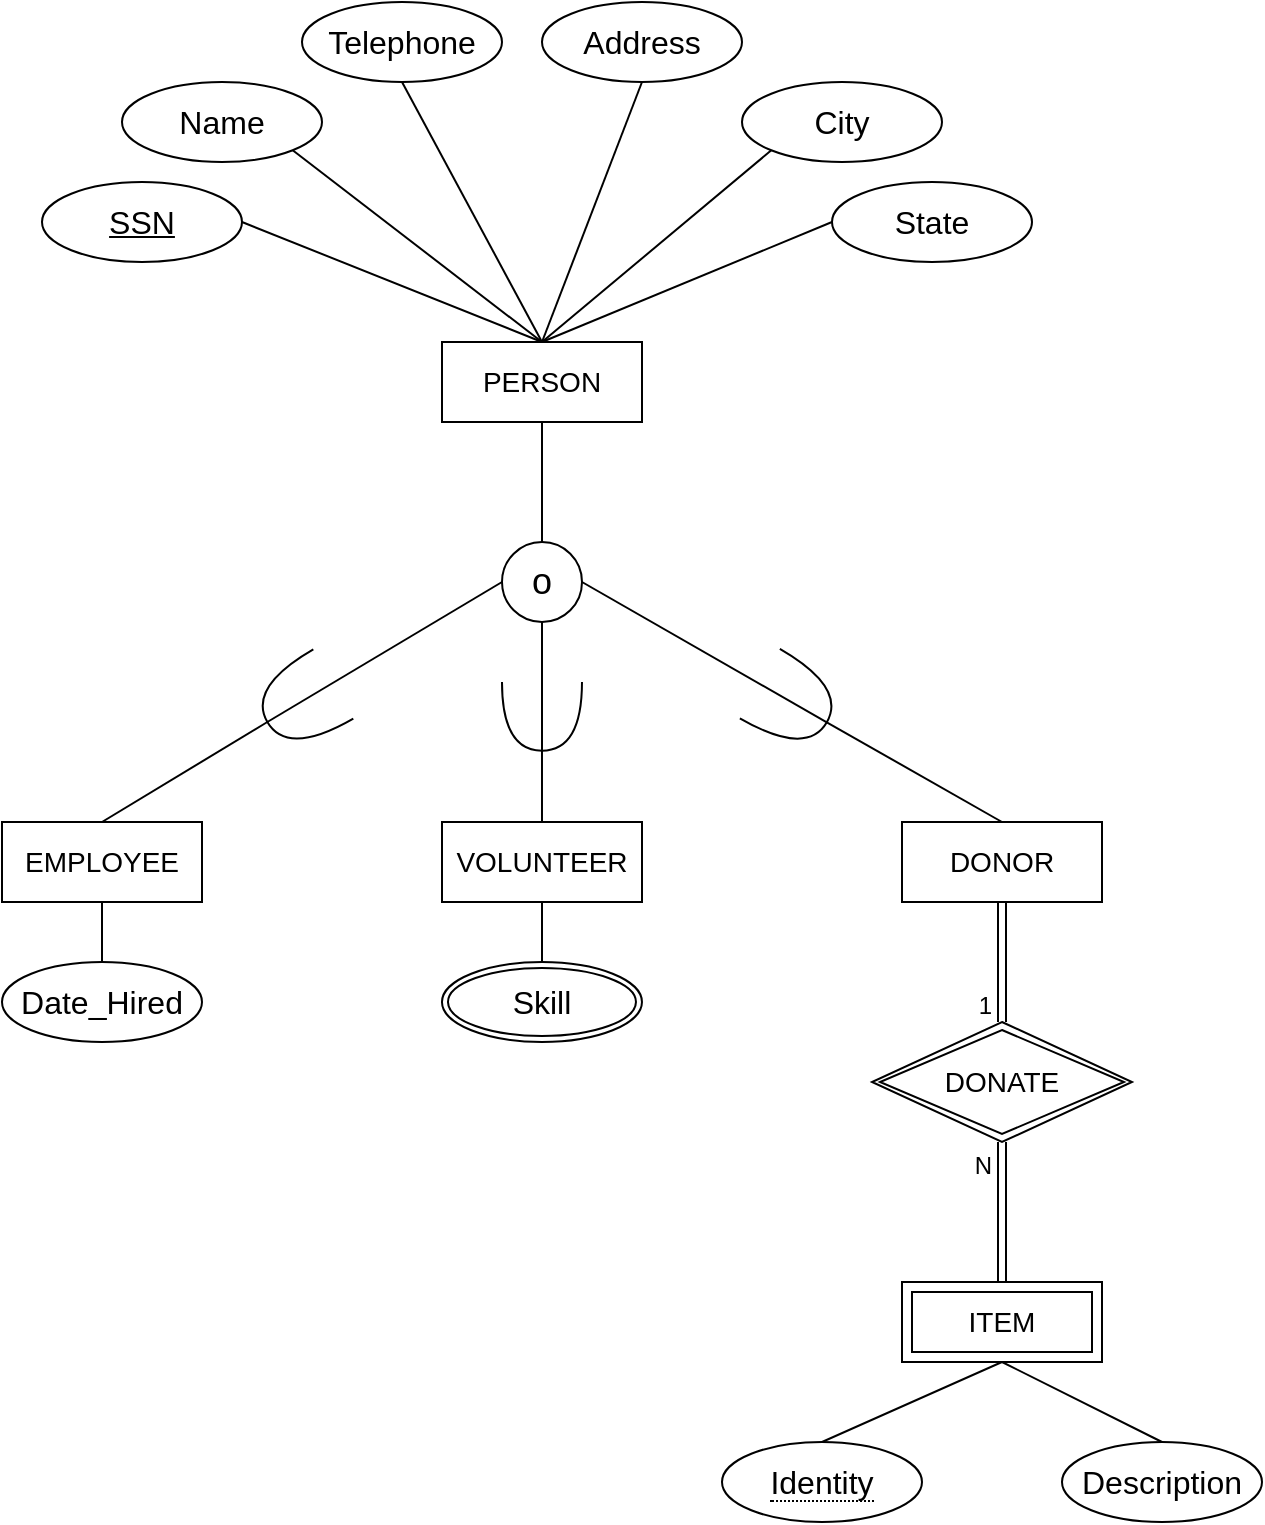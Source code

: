 <mxfile version="15.2.5" type="github">
  <diagram id="R2lEEEUBdFMjLlhIrx00" name="Page-1">
    <mxGraphModel dx="1185" dy="608" grid="1" gridSize="10" guides="1" tooltips="1" connect="1" arrows="1" fold="1" page="1" pageScale="1" pageWidth="850" pageHeight="1100" math="0" shadow="0" extFonts="Permanent Marker^https://fonts.googleapis.com/css?family=Permanent+Marker">
      <root>
        <mxCell id="0" />
        <mxCell id="1" parent="0" />
        <mxCell id="aUbExDcBJ5LjvKla5rTK-3" value="&lt;font style=&quot;font-size: 14px&quot;&gt;PERSON&lt;/font&gt;" style="whiteSpace=wrap;html=1;align=center;" parent="1" vertex="1">
          <mxGeometry x="390" y="330" width="100" height="40" as="geometry" />
        </mxCell>
        <mxCell id="aUbExDcBJ5LjvKla5rTK-4" value="&lt;font style=&quot;font-size: 14px&quot;&gt;VOLUNTEER&lt;/font&gt;" style="whiteSpace=wrap;html=1;align=center;" parent="1" vertex="1">
          <mxGeometry x="390" y="570" width="100" height="40" as="geometry" />
        </mxCell>
        <mxCell id="aUbExDcBJ5LjvKla5rTK-5" value="&lt;font style=&quot;font-size: 14px&quot;&gt;EMPLOYEE&lt;/font&gt;" style="whiteSpace=wrap;html=1;align=center;" parent="1" vertex="1">
          <mxGeometry x="170" y="570" width="100" height="40" as="geometry" />
        </mxCell>
        <mxCell id="aUbExDcBJ5LjvKla5rTK-7" value="&lt;font style=&quot;font-size: 14px&quot;&gt;DONOR&lt;/font&gt;" style="whiteSpace=wrap;html=1;align=center;" parent="1" vertex="1">
          <mxGeometry x="620" y="570" width="100" height="40" as="geometry" />
        </mxCell>
        <mxCell id="aUbExDcBJ5LjvKla5rTK-8" value="&lt;font style=&quot;font-size: 14px&quot;&gt;ITEM&lt;/font&gt;" style="shape=ext;margin=3;double=1;whiteSpace=wrap;html=1;align=center;" parent="1" vertex="1">
          <mxGeometry x="620" y="800" width="100" height="40" as="geometry" />
        </mxCell>
        <mxCell id="aUbExDcBJ5LjvKla5rTK-9" value="&lt;font style=&quot;font-size: 14px&quot;&gt;DONATE&lt;/font&gt;" style="shape=rhombus;double=1;perimeter=rhombusPerimeter;whiteSpace=wrap;html=1;align=center;" parent="1" vertex="1">
          <mxGeometry x="605" y="670" width="130" height="60" as="geometry" />
        </mxCell>
        <mxCell id="aUbExDcBJ5LjvKla5rTK-10" value="&lt;font size=&quot;3&quot;&gt;&lt;u&gt;SSN&lt;/u&gt;&lt;/font&gt;" style="ellipse;whiteSpace=wrap;html=1;align=center;" parent="1" vertex="1">
          <mxGeometry x="190" y="250" width="100" height="40" as="geometry" />
        </mxCell>
        <mxCell id="aUbExDcBJ5LjvKla5rTK-11" value="&lt;font size=&quot;3&quot;&gt;Name&lt;/font&gt;" style="ellipse;whiteSpace=wrap;html=1;align=center;" parent="1" vertex="1">
          <mxGeometry x="230" y="200" width="100" height="40" as="geometry" />
        </mxCell>
        <mxCell id="aUbExDcBJ5LjvKla5rTK-12" value="&lt;font size=&quot;3&quot;&gt;Address&lt;/font&gt;" style="ellipse;whiteSpace=wrap;html=1;align=center;" parent="1" vertex="1">
          <mxGeometry x="440" y="160" width="100" height="40" as="geometry" />
        </mxCell>
        <mxCell id="aUbExDcBJ5LjvKla5rTK-13" value="&lt;font size=&quot;3&quot;&gt;City&lt;/font&gt;" style="ellipse;whiteSpace=wrap;html=1;align=center;" parent="1" vertex="1">
          <mxGeometry x="540" y="200" width="100" height="40" as="geometry" />
        </mxCell>
        <mxCell id="aUbExDcBJ5LjvKla5rTK-14" value="&lt;font size=&quot;3&quot;&gt;State&lt;/font&gt;" style="ellipse;whiteSpace=wrap;html=1;align=center;" parent="1" vertex="1">
          <mxGeometry x="585" y="250" width="100" height="40" as="geometry" />
        </mxCell>
        <mxCell id="aUbExDcBJ5LjvKla5rTK-15" value="&lt;font size=&quot;3&quot;&gt;Telephone&lt;/font&gt;" style="ellipse;whiteSpace=wrap;html=1;align=center;" parent="1" vertex="1">
          <mxGeometry x="320" y="160" width="100" height="40" as="geometry" />
        </mxCell>
        <mxCell id="aUbExDcBJ5LjvKla5rTK-16" value="&lt;font size=&quot;3&quot;&gt;Date_Hired&lt;/font&gt;" style="ellipse;whiteSpace=wrap;html=1;align=center;" parent="1" vertex="1">
          <mxGeometry x="170" y="640" width="100" height="40" as="geometry" />
        </mxCell>
        <mxCell id="aUbExDcBJ5LjvKla5rTK-19" value="&lt;font size=&quot;3&quot;&gt;Description&lt;/font&gt;" style="ellipse;whiteSpace=wrap;html=1;align=center;" parent="1" vertex="1">
          <mxGeometry x="700" y="880" width="100" height="40" as="geometry" />
        </mxCell>
        <mxCell id="aUbExDcBJ5LjvKla5rTK-20" value="" style="shape=link;html=1;rounded=0;entryX=0.5;entryY=0;entryDx=0;entryDy=0;exitX=0.5;exitY=1;exitDx=0;exitDy=0;" parent="1" source="aUbExDcBJ5LjvKla5rTK-7" target="aUbExDcBJ5LjvKla5rTK-9" edge="1">
          <mxGeometry relative="1" as="geometry">
            <mxPoint x="370" y="650" as="sourcePoint" />
            <mxPoint x="530" y="650" as="targetPoint" />
          </mxGeometry>
        </mxCell>
        <mxCell id="aUbExDcBJ5LjvKla5rTK-21" value="1" style="resizable=0;html=1;align=right;verticalAlign=bottom;" parent="aUbExDcBJ5LjvKla5rTK-20" connectable="0" vertex="1">
          <mxGeometry x="1" relative="1" as="geometry">
            <mxPoint x="-5" as="offset" />
          </mxGeometry>
        </mxCell>
        <mxCell id="aUbExDcBJ5LjvKla5rTK-22" value="" style="shape=link;html=1;rounded=0;exitX=0.5;exitY=0;exitDx=0;exitDy=0;entryX=0.5;entryY=1;entryDx=0;entryDy=0;" parent="1" source="aUbExDcBJ5LjvKla5rTK-8" target="aUbExDcBJ5LjvKla5rTK-9" edge="1">
          <mxGeometry relative="1" as="geometry">
            <mxPoint x="530" y="720" as="sourcePoint" />
            <mxPoint x="690" y="720" as="targetPoint" />
          </mxGeometry>
        </mxCell>
        <mxCell id="aUbExDcBJ5LjvKla5rTK-23" value="N" style="resizable=0;html=1;align=right;verticalAlign=bottom;" parent="aUbExDcBJ5LjvKla5rTK-22" connectable="0" vertex="1">
          <mxGeometry x="1" relative="1" as="geometry">
            <mxPoint x="-5" y="20" as="offset" />
          </mxGeometry>
        </mxCell>
        <mxCell id="aUbExDcBJ5LjvKla5rTK-24" value="" style="endArrow=none;html=1;rounded=0;exitX=0.5;exitY=1;exitDx=0;exitDy=0;entryX=0.5;entryY=0;entryDx=0;entryDy=0;" parent="1" source="aUbExDcBJ5LjvKla5rTK-4" edge="1">
          <mxGeometry relative="1" as="geometry">
            <mxPoint x="350" y="640" as="sourcePoint" />
            <mxPoint x="440" y="640" as="targetPoint" />
          </mxGeometry>
        </mxCell>
        <mxCell id="aUbExDcBJ5LjvKla5rTK-25" value="" style="endArrow=none;html=1;rounded=0;exitX=0.5;exitY=1;exitDx=0;exitDy=0;entryX=0.5;entryY=0;entryDx=0;entryDy=0;" parent="1" source="aUbExDcBJ5LjvKla5rTK-5" target="aUbExDcBJ5LjvKla5rTK-16" edge="1">
          <mxGeometry relative="1" as="geometry">
            <mxPoint x="450" y="620" as="sourcePoint" />
            <mxPoint x="390" y="650" as="targetPoint" />
          </mxGeometry>
        </mxCell>
        <mxCell id="aUbExDcBJ5LjvKla5rTK-26" value="" style="endArrow=none;html=1;rounded=0;exitX=0.5;exitY=0;exitDx=0;exitDy=0;entryX=1;entryY=0.5;entryDx=0;entryDy=0;" parent="1" source="aUbExDcBJ5LjvKla5rTK-3" target="aUbExDcBJ5LjvKla5rTK-10" edge="1">
          <mxGeometry relative="1" as="geometry">
            <mxPoint x="460" y="540" as="sourcePoint" />
            <mxPoint x="400" y="570" as="targetPoint" />
          </mxGeometry>
        </mxCell>
        <mxCell id="aUbExDcBJ5LjvKla5rTK-27" value="" style="endArrow=none;html=1;rounded=0;exitX=0.5;exitY=0;exitDx=0;exitDy=0;entryX=1;entryY=1;entryDx=0;entryDy=0;" parent="1" source="aUbExDcBJ5LjvKla5rTK-3" target="aUbExDcBJ5LjvKla5rTK-11" edge="1">
          <mxGeometry relative="1" as="geometry">
            <mxPoint x="450" y="340" as="sourcePoint" />
            <mxPoint x="300" y="280" as="targetPoint" />
          </mxGeometry>
        </mxCell>
        <mxCell id="aUbExDcBJ5LjvKla5rTK-28" value="" style="endArrow=none;html=1;rounded=0;exitX=0.5;exitY=0;exitDx=0;exitDy=0;entryX=0.5;entryY=1;entryDx=0;entryDy=0;" parent="1" source="aUbExDcBJ5LjvKla5rTK-3" target="aUbExDcBJ5LjvKla5rTK-15" edge="1">
          <mxGeometry relative="1" as="geometry">
            <mxPoint x="460" y="350" as="sourcePoint" />
            <mxPoint x="310" y="290" as="targetPoint" />
          </mxGeometry>
        </mxCell>
        <mxCell id="aUbExDcBJ5LjvKla5rTK-29" value="" style="endArrow=none;html=1;rounded=0;exitX=0.5;exitY=0;exitDx=0;exitDy=0;entryX=0.5;entryY=1;entryDx=0;entryDy=0;" parent="1" source="aUbExDcBJ5LjvKla5rTK-3" target="aUbExDcBJ5LjvKla5rTK-12" edge="1">
          <mxGeometry relative="1" as="geometry">
            <mxPoint x="450" y="340" as="sourcePoint" />
            <mxPoint x="320" y="300" as="targetPoint" />
          </mxGeometry>
        </mxCell>
        <mxCell id="aUbExDcBJ5LjvKla5rTK-30" value="" style="endArrow=none;html=1;rounded=0;exitX=0.5;exitY=0;exitDx=0;exitDy=0;entryX=0;entryY=1;entryDx=0;entryDy=0;" parent="1" source="aUbExDcBJ5LjvKla5rTK-3" target="aUbExDcBJ5LjvKla5rTK-13" edge="1">
          <mxGeometry relative="1" as="geometry">
            <mxPoint x="460" y="350" as="sourcePoint" />
            <mxPoint x="330" y="310" as="targetPoint" />
          </mxGeometry>
        </mxCell>
        <mxCell id="aUbExDcBJ5LjvKla5rTK-31" value="" style="endArrow=none;html=1;rounded=0;exitX=0.5;exitY=0;exitDx=0;exitDy=0;entryX=0;entryY=0.5;entryDx=0;entryDy=0;" parent="1" source="aUbExDcBJ5LjvKla5rTK-3" target="aUbExDcBJ5LjvKla5rTK-14" edge="1">
          <mxGeometry relative="1" as="geometry">
            <mxPoint x="470" y="360" as="sourcePoint" />
            <mxPoint x="340" y="320" as="targetPoint" />
          </mxGeometry>
        </mxCell>
        <mxCell id="aUbExDcBJ5LjvKla5rTK-33" value="&lt;font style=&quot;font-size: 18px&quot;&gt;o&lt;/font&gt;" style="ellipse;whiteSpace=wrap;html=1;align=center;" parent="1" vertex="1">
          <mxGeometry x="420" y="430" width="40" height="40" as="geometry" />
        </mxCell>
        <mxCell id="aUbExDcBJ5LjvKla5rTK-34" value="" style="endArrow=none;html=1;rounded=0;entryX=0.5;entryY=1;entryDx=0;entryDy=0;exitX=0.5;exitY=0;exitDx=0;exitDy=0;" parent="1" source="aUbExDcBJ5LjvKla5rTK-33" target="aUbExDcBJ5LjvKla5rTK-3" edge="1">
          <mxGeometry relative="1" as="geometry">
            <mxPoint x="150" y="530" as="sourcePoint" />
            <mxPoint x="310" y="530" as="targetPoint" />
          </mxGeometry>
        </mxCell>
        <mxCell id="aUbExDcBJ5LjvKla5rTK-36" value="" style="endArrow=none;html=1;rounded=0;exitX=0.5;exitY=0;exitDx=0;exitDy=0;entryX=1;entryY=0.5;entryDx=0;entryDy=0;entryPerimeter=0;" parent="1" source="aUbExDcBJ5LjvKla5rTK-4" target="aUbExDcBJ5LjvKla5rTK-44" edge="1">
          <mxGeometry relative="1" as="geometry">
            <mxPoint x="230" y="580.0" as="sourcePoint" />
            <mxPoint x="440" y="530" as="targetPoint" />
          </mxGeometry>
        </mxCell>
        <mxCell id="aUbExDcBJ5LjvKla5rTK-38" value="" style="endArrow=none;html=1;rounded=0;entryX=0.5;entryY=1;entryDx=0;entryDy=0;exitX=0.5;exitY=0;exitDx=0;exitDy=0;" parent="1" target="aUbExDcBJ5LjvKla5rTK-8" edge="1">
          <mxGeometry relative="1" as="geometry">
            <mxPoint x="580" y="880" as="sourcePoint" />
            <mxPoint x="440" y="490.0" as="targetPoint" />
          </mxGeometry>
        </mxCell>
        <mxCell id="aUbExDcBJ5LjvKla5rTK-39" value="" style="endArrow=none;html=1;rounded=0;entryX=0.5;entryY=1;entryDx=0;entryDy=0;exitX=0.5;exitY=0;exitDx=0;exitDy=0;" parent="1" source="aUbExDcBJ5LjvKla5rTK-19" target="aUbExDcBJ5LjvKla5rTK-8" edge="1">
          <mxGeometry relative="1" as="geometry">
            <mxPoint x="760" y="890" as="sourcePoint" />
            <mxPoint x="680" y="850" as="targetPoint" />
          </mxGeometry>
        </mxCell>
        <mxCell id="aUbExDcBJ5LjvKla5rTK-40" value="" style="shape=requiredInterface;html=1;verticalLabelPosition=bottom;rotation=-210;" parent="1" vertex="1">
          <mxGeometry x="300.13" y="490.48" width="38.08" height="40" as="geometry" />
        </mxCell>
        <mxCell id="aUbExDcBJ5LjvKla5rTK-42" value="" style="endArrow=none;html=1;rounded=0;entryX=0.5;entryY=0;entryDx=0;entryDy=0;exitX=1;exitY=0.5;exitDx=0;exitDy=0;exitPerimeter=0;" parent="1" source="aUbExDcBJ5LjvKla5rTK-40" target="aUbExDcBJ5LjvKla5rTK-5" edge="1">
          <mxGeometry relative="1" as="geometry">
            <mxPoint x="620" y="900" as="sourcePoint" />
            <mxPoint x="710" y="860" as="targetPoint" />
          </mxGeometry>
        </mxCell>
        <mxCell id="aUbExDcBJ5LjvKla5rTK-43" value="" style="endArrow=none;html=1;rounded=0;entryX=1;entryY=0.5;entryDx=0;entryDy=0;entryPerimeter=0;exitX=0;exitY=0.5;exitDx=0;exitDy=0;" parent="1" source="aUbExDcBJ5LjvKla5rTK-33" target="aUbExDcBJ5LjvKla5rTK-40" edge="1">
          <mxGeometry relative="1" as="geometry">
            <mxPoint x="210" y="620" as="sourcePoint" />
            <mxPoint x="370" y="620" as="targetPoint" />
          </mxGeometry>
        </mxCell>
        <mxCell id="aUbExDcBJ5LjvKla5rTK-44" value="" style="shape=requiredInterface;html=1;verticalLabelPosition=bottom;rotation=90;" parent="1" vertex="1">
          <mxGeometry x="422.83" y="497.16" width="34.33" height="40" as="geometry" />
        </mxCell>
        <mxCell id="aUbExDcBJ5LjvKla5rTK-45" value="" style="shape=requiredInterface;html=1;verticalLabelPosition=bottom;rotation=30;" parent="1" vertex="1">
          <mxGeometry x="546.34" y="490.48" width="38.66" height="40" as="geometry" />
        </mxCell>
        <mxCell id="aUbExDcBJ5LjvKla5rTK-46" value="" style="endArrow=none;html=1;rounded=0;exitX=0.5;exitY=1;exitDx=0;exitDy=0;entryX=1;entryY=0.5;entryDx=0;entryDy=0;entryPerimeter=0;" parent="1" source="aUbExDcBJ5LjvKla5rTK-33" target="aUbExDcBJ5LjvKla5rTK-44" edge="1">
          <mxGeometry relative="1" as="geometry">
            <mxPoint x="450" y="580.0" as="sourcePoint" />
            <mxPoint x="450" y="544.33" as="targetPoint" />
          </mxGeometry>
        </mxCell>
        <mxCell id="aUbExDcBJ5LjvKla5rTK-47" value="" style="endArrow=none;html=1;rounded=0;exitX=1;exitY=0.5;exitDx=0;exitDy=0;entryX=0.5;entryY=0;entryDx=0;entryDy=0;exitPerimeter=0;" parent="1" source="aUbExDcBJ5LjvKla5rTK-45" target="aUbExDcBJ5LjvKla5rTK-7" edge="1">
          <mxGeometry relative="1" as="geometry">
            <mxPoint x="460" y="590.0" as="sourcePoint" />
            <mxPoint x="460" y="554.33" as="targetPoint" />
          </mxGeometry>
        </mxCell>
        <mxCell id="aUbExDcBJ5LjvKla5rTK-48" value="" style="endArrow=none;html=1;rounded=0;exitX=1;exitY=0.5;exitDx=0;exitDy=0;entryX=1;entryY=0.5;entryDx=0;entryDy=0;exitPerimeter=0;" parent="1" source="aUbExDcBJ5LjvKla5rTK-45" target="aUbExDcBJ5LjvKla5rTK-33" edge="1">
          <mxGeometry relative="1" as="geometry">
            <mxPoint x="621.07" y="529.995" as="sourcePoint" />
            <mxPoint x="700" y="580.0" as="targetPoint" />
          </mxGeometry>
        </mxCell>
        <mxCell id="Am6BK3zH4TFrZCmxkx7i-1" value="&lt;font style=&quot;font-size: 16px&quot;&gt;Skill&lt;/font&gt;" style="ellipse;shape=doubleEllipse;margin=3;whiteSpace=wrap;html=1;align=center;fontSize=16;" vertex="1" parent="1">
          <mxGeometry x="389.99" y="640" width="100" height="40" as="geometry" />
        </mxCell>
        <mxCell id="Am6BK3zH4TFrZCmxkx7i-2" value="&lt;span style=&quot;border-bottom: 1px dotted&quot;&gt;&lt;font style=&quot;font-size: 16px&quot;&gt;Identity&lt;/font&gt;&lt;/span&gt;" style="ellipse;whiteSpace=wrap;html=1;align=center;" vertex="1" parent="1">
          <mxGeometry x="530" y="880" width="100" height="40" as="geometry" />
        </mxCell>
      </root>
    </mxGraphModel>
  </diagram>
</mxfile>
